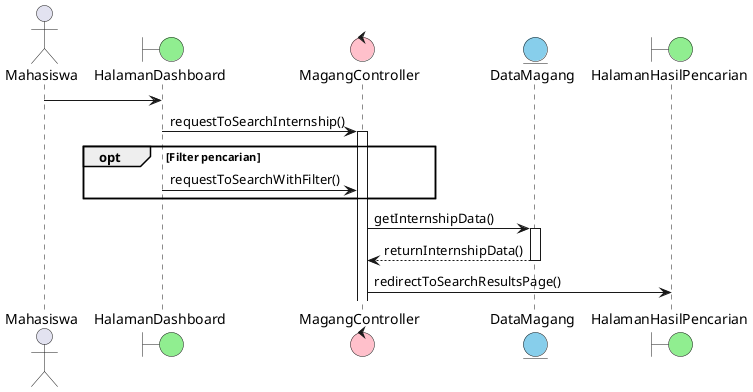 @startuml melakukan-pencarian-dan-seleksi-magang

actor Mahasiswa

boundary HalamanDashboard #LightGreen
control MagangController #Pink
entity DataMagang #SkyBlue
boundary HalamanHasilPencarian #LightGreen

Mahasiswa -> HalamanDashboard

HalamanDashboard -> MagangController : requestToSearchInternship()
activate MagangController

opt Filter pencarian
    HalamanDashboard -> MagangController : requestToSearchWithFilter()
end
MagangController -> DataMagang : getInternshipData()
activate DataMagang
DataMagang --> MagangController : returnInternshipData()
deactivate DataMagang
MagangController -> HalamanHasilPencarian : redirectToSearchResultsPage()

@enduml
